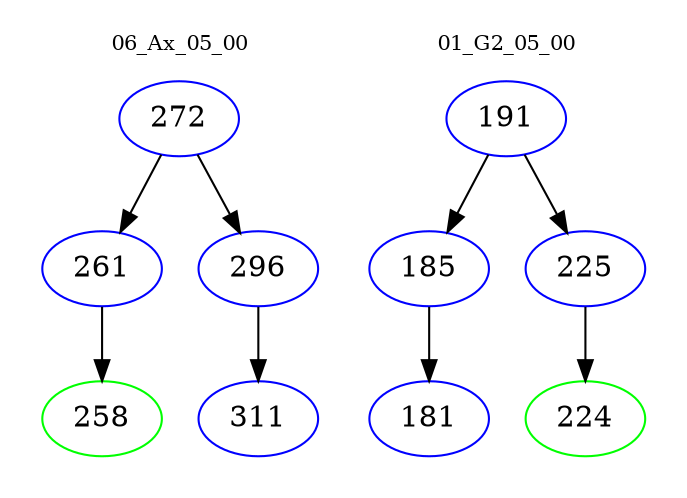 digraph{
subgraph cluster_0 {
color = white
label = "06_Ax_05_00";
fontsize=10;
T0_272 [label="272", color="blue"]
T0_272 -> T0_261 [color="black"]
T0_261 [label="261", color="blue"]
T0_261 -> T0_258 [color="black"]
T0_258 [label="258", color="green"]
T0_272 -> T0_296 [color="black"]
T0_296 [label="296", color="blue"]
T0_296 -> T0_311 [color="black"]
T0_311 [label="311", color="blue"]
}
subgraph cluster_1 {
color = white
label = "01_G2_05_00";
fontsize=10;
T1_191 [label="191", color="blue"]
T1_191 -> T1_185 [color="black"]
T1_185 [label="185", color="blue"]
T1_185 -> T1_181 [color="black"]
T1_181 [label="181", color="blue"]
T1_191 -> T1_225 [color="black"]
T1_225 [label="225", color="blue"]
T1_225 -> T1_224 [color="black"]
T1_224 [label="224", color="green"]
}
}
